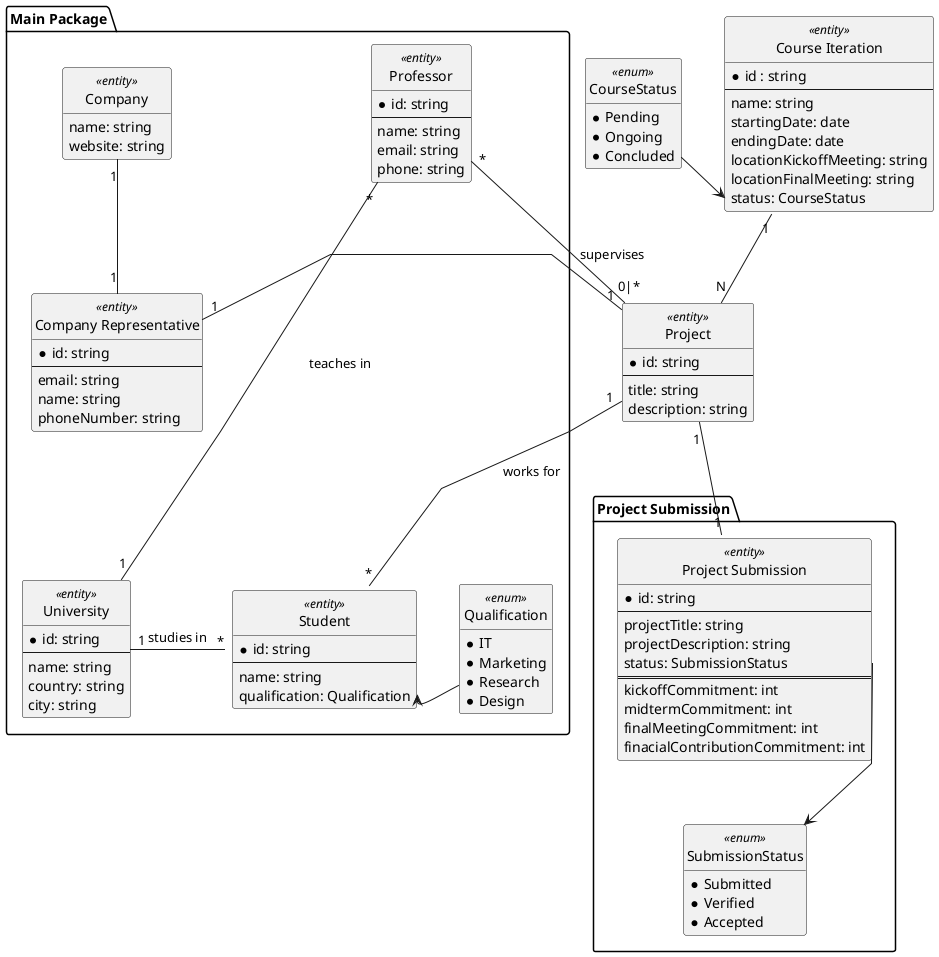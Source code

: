 @startuml

!pragma layout svek_trace

skinparam linetype polyline

hide empty members
hide <<enum>> circle
hide <<entity>> circle

package main as "Main Package" {
    entity professor as "Professor" <<entity>> {
        * id: string
        ---
        name: string
        email: string
        phone: string
    }

    entity student as "Student" <<entity>> {
        * id: string
        ---
        name: string
        qualification: Qualification
    }

    entity qualification as "Qualification" <<enum>> {
        * IT
        * Marketing
        * Research
        * Design
    }

    entity university as "University" <<entity>> {
        * id: string
        ---
        name: string
        country: string
        city: string
    }

    student "*" - "1" university : studies in
    professor "*" --- "1" university : teaches in
    student::qualification <- qualification


    entity company as "Company" <<entity>> {
        name: string
        website: string
    }

    entity companyRep as "Company Representative" <<entity>> {
        * id: string
        ----
        email: string
        name: string
        phoneNumber: string
    }

    company "1" -- "1" companyRep
}





entity iteration as "Course Iteration" <<entity>> {
    * id : string
    ----
    name: string
    startingDate: date
    endingDate: date
    locationKickoffMeeting: string
    locationFinalMeeting: string
    status: CourseStatus
}

CourseStatus -> iteration::CourseStatus

enum CourseStatus as "CourseStatus" <<enum>> {
    * Pending
    * Ongoing
    * Concluded
}

entity project as "Project" <<entity>> {
    * id: string
    ----
    title: string
    description: string
}

package pac_sub as "Project Submission" {
    entity sub as "Project Submission" <<entity>> {
        * id: string
        ----
        projectTitle: string
        projectDescription: string
        status: SubmissionStatus
        ====
        kickoffCommitment: int
        midtermCommitment: int
        finalMeetingCommitment: int
        finacialContributionCommitment: int
    }

    enum SubmissionStatus <<enum>>{
    * Submitted
    * Verified
    * Accepted
    }

    sub::status --> SubmissionStatus
}

iteration "1" -- "N" project
project "1" ------- "1" companyRep
project "1" -- "1" sub

student "*" -- "1" project : works for
professor "*" -- "0|*" project : supervises


@enduml